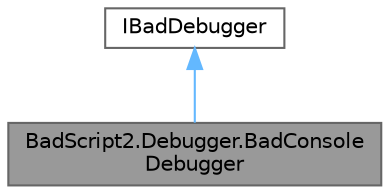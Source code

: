 digraph "BadScript2.Debugger.BadConsoleDebugger"
{
 // LATEX_PDF_SIZE
  bgcolor="transparent";
  edge [fontname=Helvetica,fontsize=10,labelfontname=Helvetica,labelfontsize=10];
  node [fontname=Helvetica,fontsize=10,shape=box,height=0.2,width=0.4];
  Node1 [id="Node000001",label="BadScript2.Debugger.BadConsole\lDebugger",height=0.2,width=0.4,color="gray40", fillcolor="grey60", style="filled", fontcolor="black",tooltip=" "];
  Node2 -> Node1 [id="edge1_Node000001_Node000002",dir="back",color="steelblue1",style="solid",tooltip=" "];
  Node2 [id="Node000002",label="IBadDebugger",height=0.2,width=0.4,color="gray40", fillcolor="white", style="filled",URL="$interface_bad_script2_1_1_debugging_1_1_i_bad_debugger.html",tooltip="Defines the Debugging Interface."];
}
